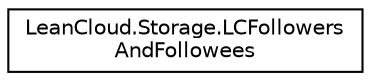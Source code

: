 digraph "Graphical Class Hierarchy"
{
  edge [fontname="Helvetica",fontsize="10",labelfontname="Helvetica",labelfontsize="10"];
  node [fontname="Helvetica",fontsize="10",shape=record];
  rankdir="LR";
  Node1 [label="LeanCloud.Storage.LCFollowers\lAndFollowees",height=0.2,width=0.4,color="black", fillcolor="white", style="filled",URL="$classLeanCloud_1_1Storage_1_1LCFollowersAndFollowees.html",tooltip="LCFollowersAndFollowees contains followers and followees. "];
}
